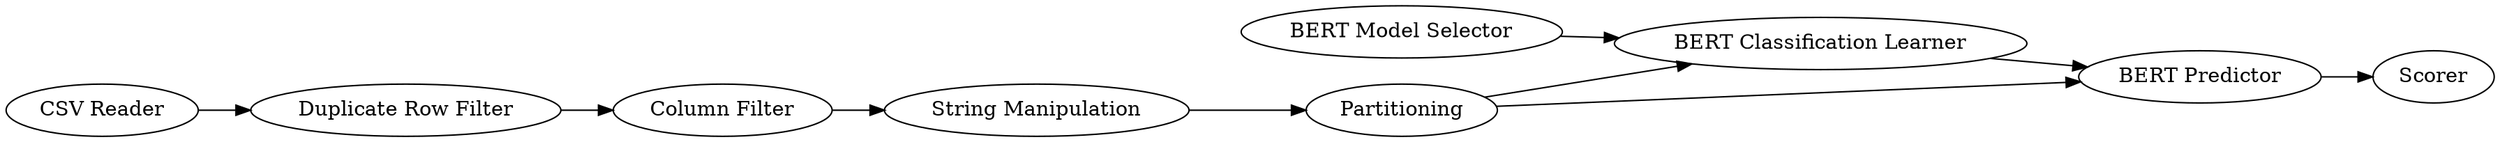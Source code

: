 digraph {
	171 [label="BERT Model Selector"]
	188 [label="String Manipulation"]
	332 [label="Duplicate Row Filter"]
	703 [label="BERT Classification Learner"]
	874 [label="CSV Reader"]
	875 [label="Column Filter"]
	876 [label=Partitioning]
	878 [label=Scorer]
	880 [label="BERT Predictor"]
	171 -> 703
	188 -> 876
	332 -> 875
	703 -> 880
	874 -> 332
	875 -> 188
	876 -> 703
	876 -> 880
	880 -> 878
	rankdir=LR
}

